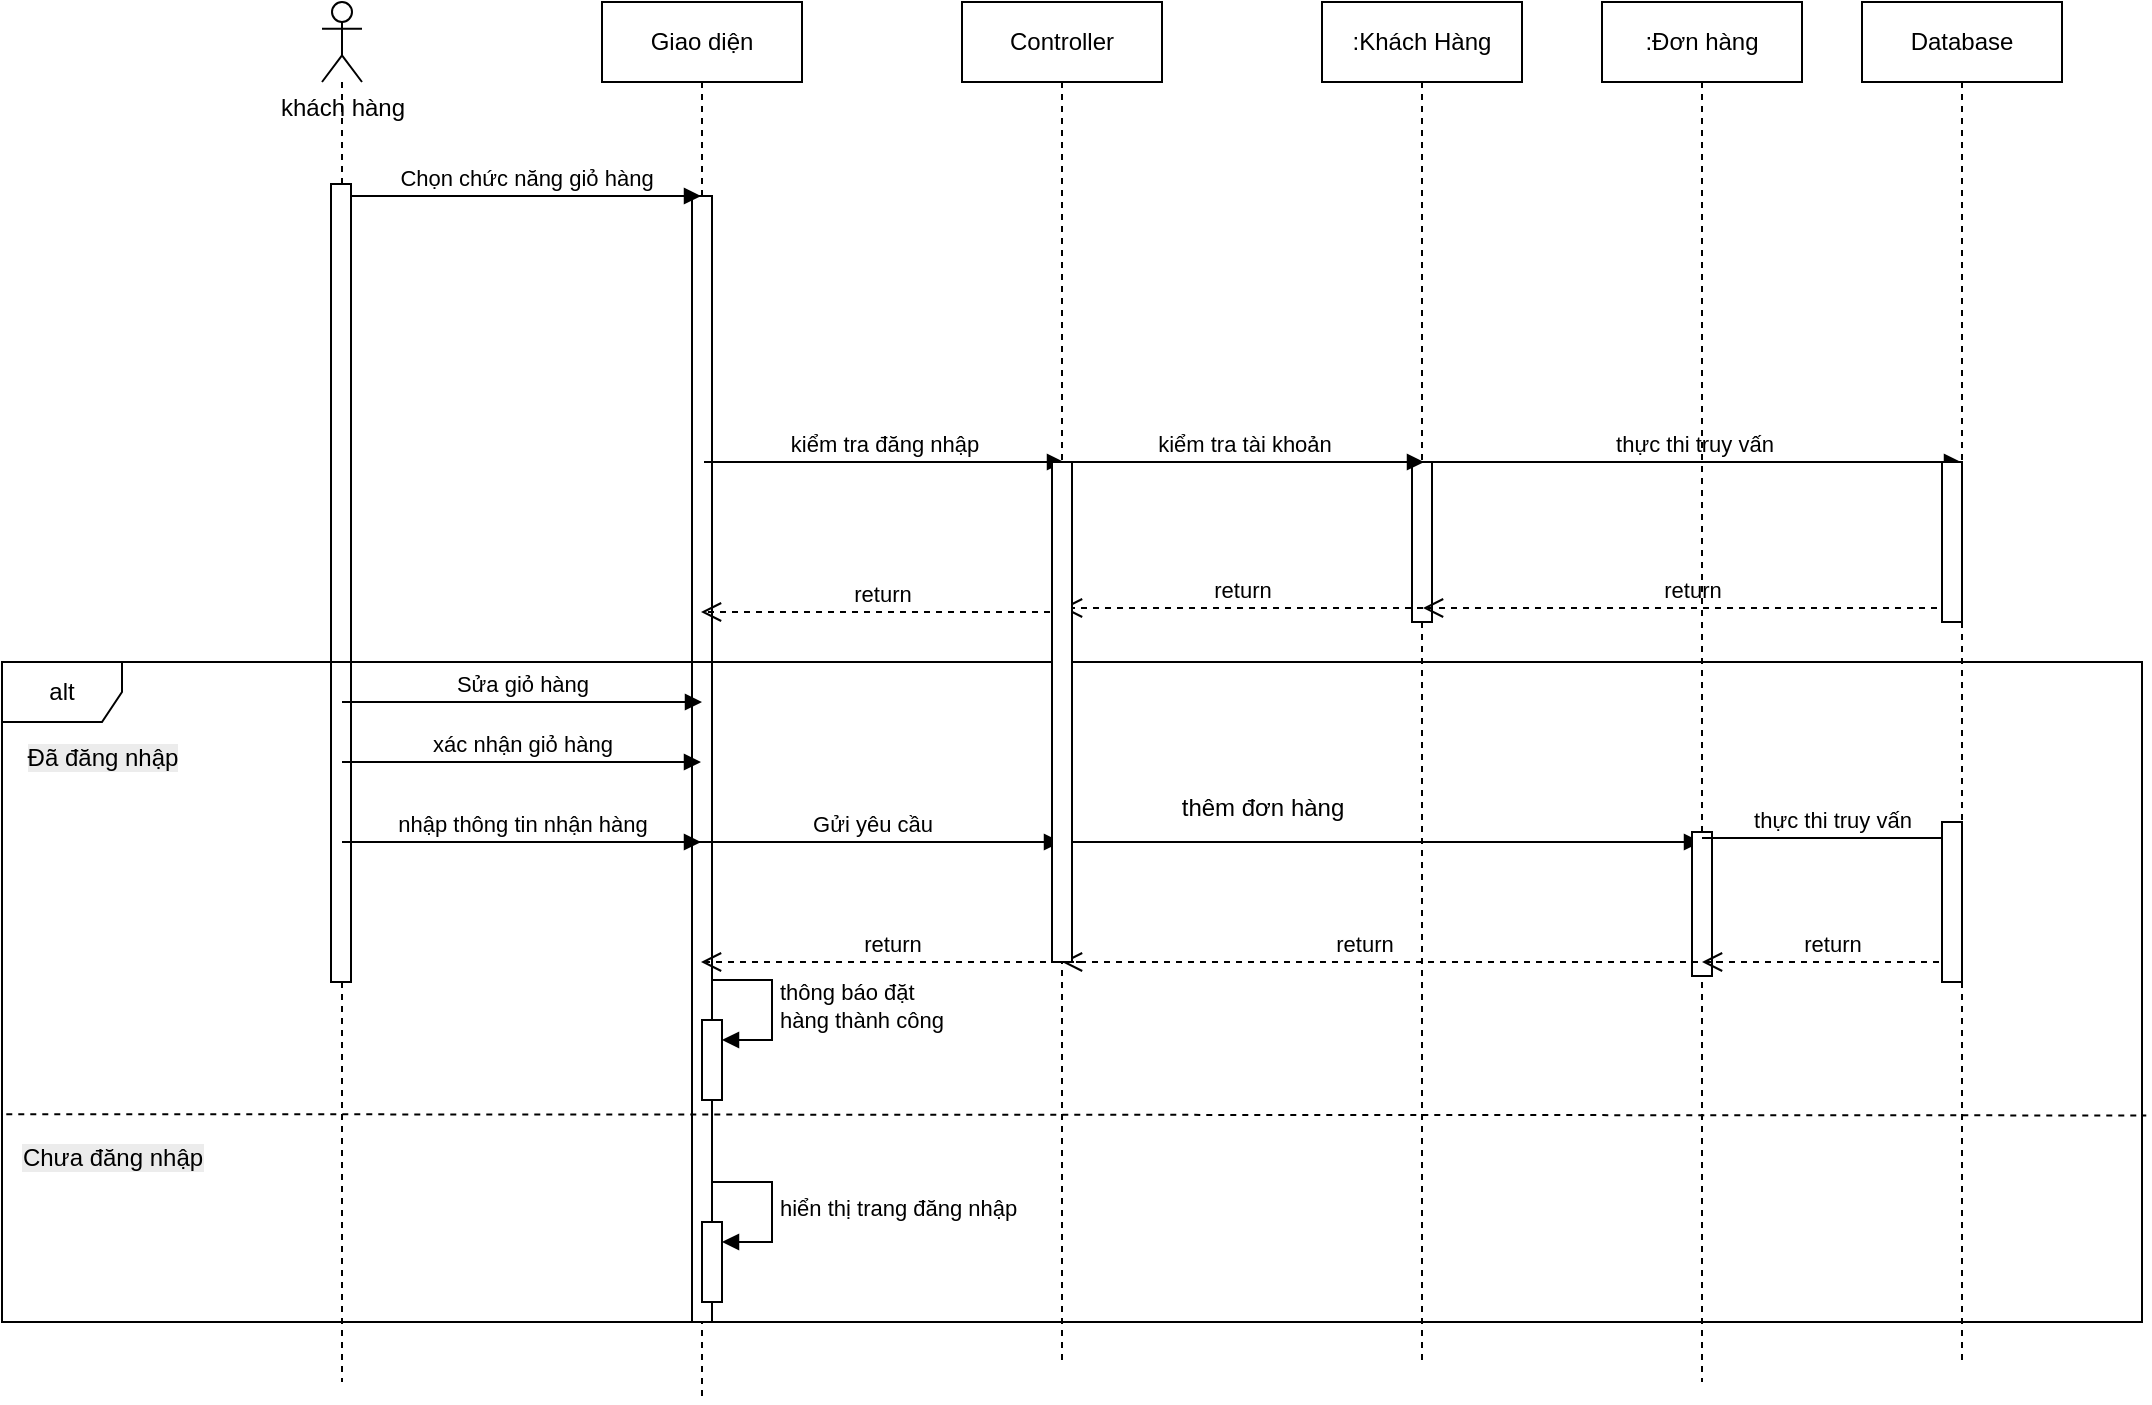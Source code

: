 <mxfile version="26.0.4">
  <diagram name="Page-1" id="7zfNHhzASUEwE-vR4172">
    <mxGraphModel dx="1900" dy="621" grid="1" gridSize="10" guides="1" tooltips="1" connect="1" arrows="1" fold="1" page="1" pageScale="1" pageWidth="850" pageHeight="1100" math="0" shadow="0">
      <root>
        <mxCell id="0" />
        <mxCell id="1" parent="0" />
        <mxCell id="hlCJ8NiJi-qlHMKmsmN_-1" value="" style="shape=umlLifeline;perimeter=lifelinePerimeter;whiteSpace=wrap;html=1;container=1;dropTarget=0;collapsible=0;recursiveResize=0;outlineConnect=0;portConstraint=eastwest;newEdgeStyle={&quot;curved&quot;:0,&quot;rounded&quot;:0};participant=umlActor;" parent="1" vertex="1">
          <mxGeometry x="-20" y="40" width="20" height="690" as="geometry" />
        </mxCell>
        <mxCell id="aouMC_MhdnEOJFaF2fXj-38" value="" style="html=1;points=[[0,0,0,0,5],[0,1,0,0,-5],[1,0,0,0,5],[1,1,0,0,-5]];perimeter=orthogonalPerimeter;outlineConnect=0;targetShapes=umlLifeline;portConstraint=eastwest;newEdgeStyle={&quot;curved&quot;:0,&quot;rounded&quot;:0};" parent="hlCJ8NiJi-qlHMKmsmN_-1" vertex="1">
          <mxGeometry x="4.5" y="91" width="10" height="399" as="geometry" />
        </mxCell>
        <mxCell id="hlCJ8NiJi-qlHMKmsmN_-4" value="Giao diện" style="shape=umlLifeline;perimeter=lifelinePerimeter;whiteSpace=wrap;html=1;container=1;dropTarget=0;collapsible=0;recursiveResize=0;outlineConnect=0;portConstraint=eastwest;newEdgeStyle={&quot;curved&quot;:0,&quot;rounded&quot;:0};" parent="1" vertex="1">
          <mxGeometry x="120" y="40" width="100" height="700" as="geometry" />
        </mxCell>
        <mxCell id="aouMC_MhdnEOJFaF2fXj-39" value="" style="html=1;points=[[0,0,0,0,5],[0,1,0,0,-5],[1,0,0,0,5],[1,1,0,0,-5]];perimeter=orthogonalPerimeter;outlineConnect=0;targetShapes=umlLifeline;portConstraint=eastwest;newEdgeStyle={&quot;curved&quot;:0,&quot;rounded&quot;:0};" parent="hlCJ8NiJi-qlHMKmsmN_-4" vertex="1">
          <mxGeometry x="45" y="97" width="10" height="563" as="geometry" />
        </mxCell>
        <mxCell id="hlCJ8NiJi-qlHMKmsmN_-8" value=":Khách Hàng" style="shape=umlLifeline;perimeter=lifelinePerimeter;whiteSpace=wrap;html=1;container=1;dropTarget=0;collapsible=0;recursiveResize=0;outlineConnect=0;portConstraint=eastwest;newEdgeStyle={&quot;curved&quot;:0,&quot;rounded&quot;:0};" parent="1" vertex="1">
          <mxGeometry x="480" y="40" width="100" height="680" as="geometry" />
        </mxCell>
        <mxCell id="ui9Kb0gzcTowFGkWE3d2-7" value="" style="html=1;points=[[0,0,0,0,5],[0,1,0,0,-5],[1,0,0,0,5],[1,1,0,0,-5]];perimeter=orthogonalPerimeter;outlineConnect=0;targetShapes=umlLifeline;portConstraint=eastwest;newEdgeStyle={&quot;curved&quot;:0,&quot;rounded&quot;:0};" parent="hlCJ8NiJi-qlHMKmsmN_-8" vertex="1">
          <mxGeometry x="45" y="230" width="10" height="80" as="geometry" />
        </mxCell>
        <mxCell id="hlCJ8NiJi-qlHMKmsmN_-10" value="khách hàng" style="text;html=1;align=center;verticalAlign=middle;resizable=0;points=[];autosize=1;strokeColor=none;fillColor=none;" parent="1" vertex="1">
          <mxGeometry x="-55" y="78" width="90" height="30" as="geometry" />
        </mxCell>
        <mxCell id="hlCJ8NiJi-qlHMKmsmN_-29" value="Database" style="shape=umlLifeline;perimeter=lifelinePerimeter;whiteSpace=wrap;html=1;container=1;dropTarget=0;collapsible=0;recursiveResize=0;outlineConnect=0;portConstraint=eastwest;newEdgeStyle={&quot;curved&quot;:0,&quot;rounded&quot;:0};" parent="1" vertex="1">
          <mxGeometry x="750" y="40" width="100" height="680" as="geometry" />
        </mxCell>
        <mxCell id="hlCJ8NiJi-qlHMKmsmN_-30" value="Controller" style="shape=umlLifeline;perimeter=lifelinePerimeter;whiteSpace=wrap;html=1;container=1;dropTarget=0;collapsible=0;recursiveResize=0;outlineConnect=0;portConstraint=eastwest;newEdgeStyle={&quot;curved&quot;:0,&quot;rounded&quot;:0};" parent="1" vertex="1">
          <mxGeometry x="300" y="40" width="100" height="680" as="geometry" />
        </mxCell>
        <mxCell id="aouMC_MhdnEOJFaF2fXj-1" value="Chọn chức năng giỏ hàng" style="html=1;verticalAlign=bottom;endArrow=block;curved=0;rounded=0;" parent="1" source="aouMC_MhdnEOJFaF2fXj-38" edge="1">
          <mxGeometry width="80" relative="1" as="geometry">
            <mxPoint x="-10.5" y="137" as="sourcePoint" />
            <mxPoint x="169.5" y="137" as="targetPoint" />
          </mxGeometry>
        </mxCell>
        <mxCell id="aouMC_MhdnEOJFaF2fXj-4" value="kiểm tra đăng nhập" style="html=1;verticalAlign=bottom;endArrow=block;curved=0;rounded=0;" parent="1" edge="1">
          <mxGeometry width="80" relative="1" as="geometry">
            <mxPoint x="171" y="270" as="sourcePoint" />
            <mxPoint x="351" y="270" as="targetPoint" />
          </mxGeometry>
        </mxCell>
        <mxCell id="aouMC_MhdnEOJFaF2fXj-5" value="kiểm tra tài khoản" style="html=1;verticalAlign=bottom;endArrow=block;curved=0;rounded=0;" parent="1" edge="1">
          <mxGeometry width="80" relative="1" as="geometry">
            <mxPoint x="351" y="270" as="sourcePoint" />
            <mxPoint x="531" y="270" as="targetPoint" />
          </mxGeometry>
        </mxCell>
        <mxCell id="aouMC_MhdnEOJFaF2fXj-6" value="thực thi truy vấn" style="html=1;verticalAlign=bottom;endArrow=block;curved=0;rounded=0;" parent="1" target="hlCJ8NiJi-qlHMKmsmN_-29" edge="1">
          <mxGeometry width="80" relative="1" as="geometry">
            <mxPoint x="531" y="270" as="sourcePoint" />
            <mxPoint x="711" y="270" as="targetPoint" />
          </mxGeometry>
        </mxCell>
        <mxCell id="aouMC_MhdnEOJFaF2fXj-7" value="return" style="html=1;verticalAlign=bottom;endArrow=open;dashed=1;endSize=8;curved=0;rounded=0;" parent="1" source="hlCJ8NiJi-qlHMKmsmN_-29" edge="1">
          <mxGeometry relative="1" as="geometry">
            <mxPoint x="711" y="343" as="sourcePoint" />
            <mxPoint x="530.5" y="343" as="targetPoint" />
          </mxGeometry>
        </mxCell>
        <mxCell id="aouMC_MhdnEOJFaF2fXj-8" value="alt" style="shape=umlFrame;whiteSpace=wrap;html=1;pointerEvents=0;" parent="1" vertex="1">
          <mxGeometry x="-180" y="370" width="1070" height="330" as="geometry" />
        </mxCell>
        <mxCell id="aouMC_MhdnEOJFaF2fXj-9" value="&lt;br&gt;&lt;span style=&quot;color: rgb(0, 0, 0); background-color: rgb(236, 236, 236); float: none; display: inline !important;&quot;&gt;Đã đăng nhập&lt;/span&gt;" style="text;html=1;align=center;verticalAlign=middle;resizable=0;points=[];autosize=1;strokeColor=none;fillColor=none;" parent="1" vertex="1">
          <mxGeometry x="-180" y="390" width="100" height="40" as="geometry" />
        </mxCell>
        <mxCell id="aouMC_MhdnEOJFaF2fXj-10" value="return" style="html=1;verticalAlign=bottom;endArrow=open;dashed=1;endSize=8;curved=0;rounded=0;" parent="1" edge="1">
          <mxGeometry relative="1" as="geometry">
            <mxPoint x="530.5" y="343" as="sourcePoint" />
            <mxPoint x="350" y="343" as="targetPoint" />
          </mxGeometry>
        </mxCell>
        <mxCell id="aouMC_MhdnEOJFaF2fXj-11" value="return" style="html=1;verticalAlign=bottom;endArrow=open;dashed=1;endSize=8;curved=0;rounded=0;" parent="1" edge="1">
          <mxGeometry relative="1" as="geometry">
            <mxPoint x="350" y="345" as="sourcePoint" />
            <mxPoint x="169.5" y="345" as="targetPoint" />
          </mxGeometry>
        </mxCell>
        <mxCell id="aouMC_MhdnEOJFaF2fXj-14" value="xác nhận giỏ hàng" style="html=1;verticalAlign=bottom;endArrow=block;curved=0;rounded=0;" parent="1" target="hlCJ8NiJi-qlHMKmsmN_-4" edge="1">
          <mxGeometry width="80" relative="1" as="geometry">
            <mxPoint x="-10" y="420" as="sourcePoint" />
            <mxPoint x="70" y="420" as="targetPoint" />
          </mxGeometry>
        </mxCell>
        <mxCell id="aouMC_MhdnEOJFaF2fXj-17" value="nhập thông tin nhận hàng" style="html=1;verticalAlign=bottom;endArrow=block;curved=0;rounded=0;" parent="1" target="hlCJ8NiJi-qlHMKmsmN_-4" edge="1">
          <mxGeometry width="80" relative="1" as="geometry">
            <mxPoint x="-10" y="460" as="sourcePoint" />
            <mxPoint x="70" y="460" as="targetPoint" />
          </mxGeometry>
        </mxCell>
        <mxCell id="aouMC_MhdnEOJFaF2fXj-18" value="Gửi yêu cầu" style="html=1;verticalAlign=bottom;endArrow=block;curved=0;rounded=0;" parent="1" target="hlCJ8NiJi-qlHMKmsmN_-30" edge="1">
          <mxGeometry width="80" relative="1" as="geometry">
            <mxPoint x="160" y="460" as="sourcePoint" />
            <mxPoint x="340" y="460" as="targetPoint" />
          </mxGeometry>
        </mxCell>
        <mxCell id="aouMC_MhdnEOJFaF2fXj-19" value="" style="html=1;verticalAlign=bottom;endArrow=block;curved=0;rounded=0;" parent="1" target="aouMC_MhdnEOJFaF2fXj-20" edge="1">
          <mxGeometry x="-0.437" y="10" width="80" relative="1" as="geometry">
            <mxPoint x="350" y="460" as="sourcePoint" />
            <mxPoint x="530" y="460" as="targetPoint" />
            <mxPoint as="offset" />
          </mxGeometry>
        </mxCell>
        <mxCell id="aouMC_MhdnEOJFaF2fXj-20" value=":Đơn hàng" style="shape=umlLifeline;perimeter=lifelinePerimeter;whiteSpace=wrap;html=1;container=1;dropTarget=0;collapsible=0;recursiveResize=0;outlineConnect=0;portConstraint=eastwest;newEdgeStyle={&quot;curved&quot;:0,&quot;rounded&quot;:0};" parent="1" vertex="1">
          <mxGeometry x="620" y="40" width="100" height="690" as="geometry" />
        </mxCell>
        <mxCell id="aouMC_MhdnEOJFaF2fXj-41" value="" style="html=1;points=[[0,0,0,0,5],[0,1,0,0,-5],[1,0,0,0,5],[1,1,0,0,-5]];perimeter=orthogonalPerimeter;outlineConnect=0;targetShapes=umlLifeline;portConstraint=eastwest;newEdgeStyle={&quot;curved&quot;:0,&quot;rounded&quot;:0};" parent="aouMC_MhdnEOJFaF2fXj-20" vertex="1">
          <mxGeometry x="45" y="415" width="10" height="72" as="geometry" />
        </mxCell>
        <mxCell id="aouMC_MhdnEOJFaF2fXj-22" value="thực thi truy vấn" style="html=1;verticalAlign=bottom;endArrow=block;curved=0;rounded=0;" parent="1" target="hlCJ8NiJi-qlHMKmsmN_-29" edge="1">
          <mxGeometry width="80" relative="1" as="geometry">
            <mxPoint x="670" y="458" as="sourcePoint" />
            <mxPoint x="860" y="458" as="targetPoint" />
          </mxGeometry>
        </mxCell>
        <mxCell id="aouMC_MhdnEOJFaF2fXj-23" value="return" style="html=1;verticalAlign=bottom;endArrow=open;dashed=1;endSize=8;curved=0;rounded=0;" parent="1" target="aouMC_MhdnEOJFaF2fXj-20" edge="1">
          <mxGeometry relative="1" as="geometry">
            <mxPoint x="800.5" y="520" as="sourcePoint" />
            <mxPoint x="620" y="520" as="targetPoint" />
          </mxGeometry>
        </mxCell>
        <mxCell id="aouMC_MhdnEOJFaF2fXj-25" value="return" style="html=1;verticalAlign=bottom;endArrow=open;dashed=1;endSize=8;curved=0;rounded=0;" parent="1" target="hlCJ8NiJi-qlHMKmsmN_-30" edge="1">
          <mxGeometry x="0.089" relative="1" as="geometry">
            <mxPoint x="680" y="520" as="sourcePoint" />
            <mxPoint x="369.5" y="520" as="targetPoint" />
            <mxPoint as="offset" />
          </mxGeometry>
        </mxCell>
        <mxCell id="aouMC_MhdnEOJFaF2fXj-28" value="thêm đơn hàng" style="text;html=1;align=center;verticalAlign=middle;resizable=0;points=[];autosize=1;strokeColor=none;fillColor=none;" parent="1" vertex="1">
          <mxGeometry x="400" y="428" width="100" height="30" as="geometry" />
        </mxCell>
        <mxCell id="aouMC_MhdnEOJFaF2fXj-29" value="return" style="html=1;verticalAlign=bottom;endArrow=open;dashed=1;endSize=8;curved=0;rounded=0;" parent="1" edge="1">
          <mxGeometry relative="1" as="geometry">
            <mxPoint x="360" y="520" as="sourcePoint" />
            <mxPoint x="169.5" y="520" as="targetPoint" />
          </mxGeometry>
        </mxCell>
        <mxCell id="aouMC_MhdnEOJFaF2fXj-31" value="Sửa giỏ hàng" style="html=1;verticalAlign=bottom;endArrow=block;curved=0;rounded=0;" parent="1" edge="1">
          <mxGeometry width="80" relative="1" as="geometry">
            <mxPoint x="-10" y="390" as="sourcePoint" />
            <mxPoint x="170" y="390" as="targetPoint" />
          </mxGeometry>
        </mxCell>
        <mxCell id="aouMC_MhdnEOJFaF2fXj-32" value="" style="endArrow=none;dashed=1;html=1;rounded=0;exitX=0.002;exitY=0.779;exitDx=0;exitDy=0;exitPerimeter=0;entryX=1.002;entryY=0.781;entryDx=0;entryDy=0;entryPerimeter=0;" parent="1" edge="1">
          <mxGeometry width="50" height="50" relative="1" as="geometry">
            <mxPoint x="-177.86" y="596.07" as="sourcePoint" />
            <mxPoint x="892.14" y="596.73" as="targetPoint" />
          </mxGeometry>
        </mxCell>
        <mxCell id="aouMC_MhdnEOJFaF2fXj-33" value="&lt;br&gt;&lt;span style=&quot;color: rgb(0, 0, 0); background-color: rgb(236, 236, 236); float: none; display: inline !important;&quot;&gt;Chưa đăng nhập&lt;/span&gt;" style="text;html=1;align=center;verticalAlign=middle;resizable=0;points=[];autosize=1;strokeColor=none;fillColor=none;" parent="1" vertex="1">
          <mxGeometry x="-180" y="590" width="110" height="40" as="geometry" />
        </mxCell>
        <mxCell id="aouMC_MhdnEOJFaF2fXj-40" value="" style="html=1;points=[[0,0,0,0,5],[0,1,0,0,-5],[1,0,0,0,5],[1,1,0,0,-5]];perimeter=orthogonalPerimeter;outlineConnect=0;targetShapes=umlLifeline;portConstraint=eastwest;newEdgeStyle={&quot;curved&quot;:0,&quot;rounded&quot;:0};" parent="1" vertex="1">
          <mxGeometry x="345" y="270" width="10" height="250" as="geometry" />
        </mxCell>
        <mxCell id="aouMC_MhdnEOJFaF2fXj-43" value="" style="html=1;points=[[0,0,0,0,5],[0,1,0,0,-5],[1,0,0,0,5],[1,1,0,0,-5]];perimeter=orthogonalPerimeter;outlineConnect=0;targetShapes=umlLifeline;portConstraint=eastwest;newEdgeStyle={&quot;curved&quot;:0,&quot;rounded&quot;:0};" parent="1" vertex="1">
          <mxGeometry x="790" y="450" width="10" height="80" as="geometry" />
        </mxCell>
        <mxCell id="ui9Kb0gzcTowFGkWE3d2-1" value="" style="html=1;points=[[0,0,0,0,5],[0,1,0,0,-5],[1,0,0,0,5],[1,1,0,0,-5]];perimeter=orthogonalPerimeter;outlineConnect=0;targetShapes=umlLifeline;portConstraint=eastwest;newEdgeStyle={&quot;curved&quot;:0,&quot;rounded&quot;:0};" parent="1" vertex="1">
          <mxGeometry x="170" y="650" width="10" height="40" as="geometry" />
        </mxCell>
        <mxCell id="ui9Kb0gzcTowFGkWE3d2-2" value="hiển thị trang đăng nhập" style="html=1;align=left;spacingLeft=2;endArrow=block;rounded=0;edgeStyle=orthogonalEdgeStyle;curved=0;rounded=0;" parent="1" target="ui9Kb0gzcTowFGkWE3d2-1" edge="1">
          <mxGeometry relative="1" as="geometry">
            <mxPoint x="175" y="630" as="sourcePoint" />
            <Array as="points">
              <mxPoint x="205" y="660" />
            </Array>
          </mxGeometry>
        </mxCell>
        <mxCell id="ui9Kb0gzcTowFGkWE3d2-3" value="" style="html=1;points=[[0,0,0,0,5],[0,1,0,0,-5],[1,0,0,0,5],[1,1,0,0,-5]];perimeter=orthogonalPerimeter;outlineConnect=0;targetShapes=umlLifeline;portConstraint=eastwest;newEdgeStyle={&quot;curved&quot;:0,&quot;rounded&quot;:0};" parent="1" vertex="1">
          <mxGeometry x="170" y="549" width="10" height="40" as="geometry" />
        </mxCell>
        <mxCell id="ui9Kb0gzcTowFGkWE3d2-4" value="thông báo đặt&lt;div&gt;hàng thành công&lt;/div&gt;" style="html=1;align=left;spacingLeft=2;endArrow=block;rounded=0;edgeStyle=orthogonalEdgeStyle;curved=0;rounded=0;" parent="1" target="ui9Kb0gzcTowFGkWE3d2-3" edge="1">
          <mxGeometry relative="1" as="geometry">
            <mxPoint x="175" y="529" as="sourcePoint" />
            <Array as="points">
              <mxPoint x="205" y="559" />
            </Array>
          </mxGeometry>
        </mxCell>
        <mxCell id="ui9Kb0gzcTowFGkWE3d2-5" value="" style="html=1;points=[[0,0,0,0,5],[0,1,0,0,-5],[1,0,0,0,5],[1,1,0,0,-5]];perimeter=orthogonalPerimeter;outlineConnect=0;targetShapes=umlLifeline;portConstraint=eastwest;newEdgeStyle={&quot;curved&quot;:0,&quot;rounded&quot;:0};" parent="1" vertex="1">
          <mxGeometry x="800" y="280" height="80" as="geometry" />
        </mxCell>
        <mxCell id="ui9Kb0gzcTowFGkWE3d2-6" value="" style="html=1;points=[[0,0,0,0,5],[0,1,0,0,-5],[1,0,0,0,5],[1,1,0,0,-5]];perimeter=orthogonalPerimeter;outlineConnect=0;targetShapes=umlLifeline;portConstraint=eastwest;newEdgeStyle={&quot;curved&quot;:0,&quot;rounded&quot;:0};" parent="1" vertex="1">
          <mxGeometry x="790" y="270" width="10" height="80" as="geometry" />
        </mxCell>
      </root>
    </mxGraphModel>
  </diagram>
</mxfile>
